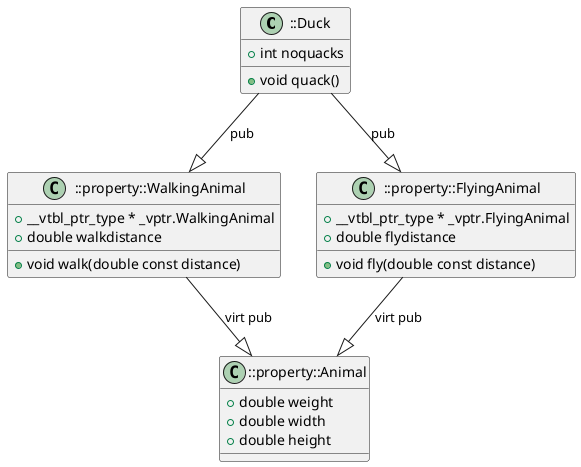 @startuml

class "::Duck" as item_0 {
    {field} + int noquacks
    {method} + void quack() 
}
class "::property::WalkingAnimal" as item_1 {
    {field} + __vtbl_ptr_type * _vptr.WalkingAnimal
    {field} + double walkdistance
    {method} + void walk(double const distance) 
}
class "::property::FlyingAnimal" as item_2 {
    {field} + __vtbl_ptr_type * _vptr.FlyingAnimal
    {field} + double flydistance
    {method} + void fly(double const distance) 
}
class "::property::Animal" as item_3 {
    {field} + double weight
    {field} + double width
    {field} + double height
}

' ::Duck --|> ::property::FlyingAnimal
item_0 --|> item_2: "pub"
' ::Duck --|> ::property::WalkingAnimal
item_0 --|> item_1: "pub"
' ::property::WalkingAnimal --|> ::property::Animal
item_1 --|> item_3: "virt pub"
' ::property::FlyingAnimal --|> ::property::Animal
item_2 --|> item_3: "virt pub"

@enduml

